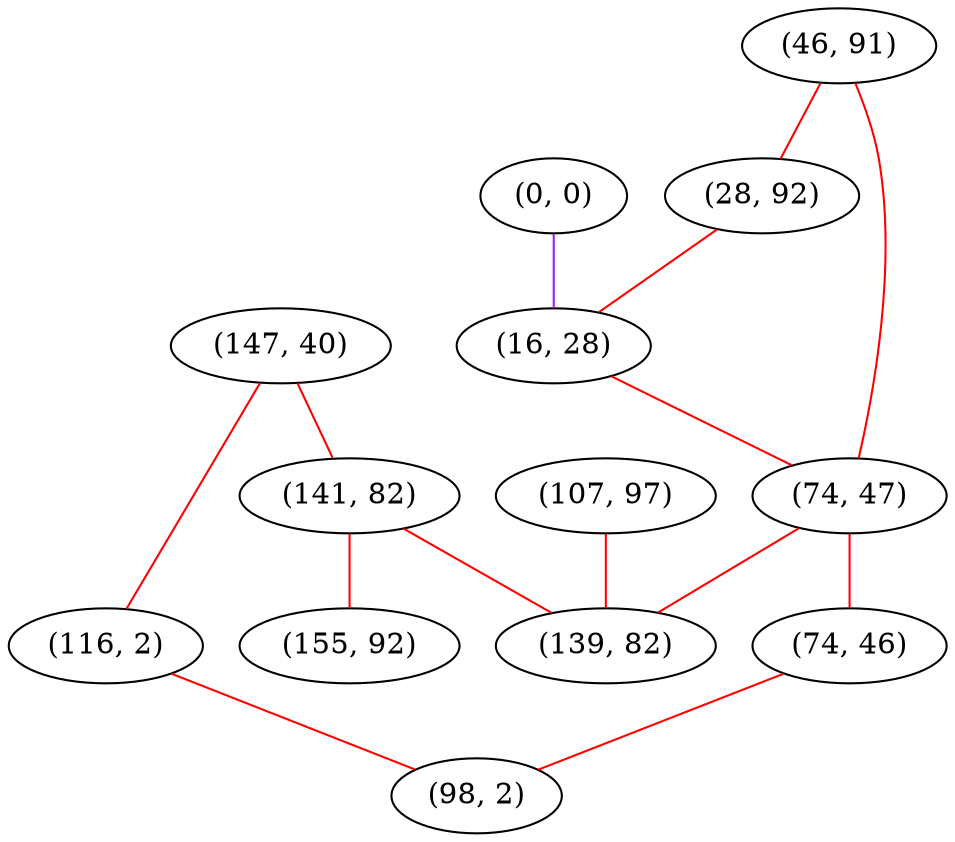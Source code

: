 graph "" {
"(147, 40)";
"(46, 91)";
"(0, 0)";
"(116, 2)";
"(28, 92)";
"(16, 28)";
"(74, 47)";
"(74, 46)";
"(107, 97)";
"(141, 82)";
"(98, 2)";
"(139, 82)";
"(155, 92)";
"(147, 40)" -- "(116, 2)"  [color=red, key=0, weight=1];
"(147, 40)" -- "(141, 82)"  [color=red, key=0, weight=1];
"(46, 91)" -- "(74, 47)"  [color=red, key=0, weight=1];
"(46, 91)" -- "(28, 92)"  [color=red, key=0, weight=1];
"(0, 0)" -- "(16, 28)"  [color=purple, key=0, weight=4];
"(116, 2)" -- "(98, 2)"  [color=red, key=0, weight=1];
"(28, 92)" -- "(16, 28)"  [color=red, key=0, weight=1];
"(16, 28)" -- "(74, 47)"  [color=red, key=0, weight=1];
"(74, 47)" -- "(139, 82)"  [color=red, key=0, weight=1];
"(74, 47)" -- "(74, 46)"  [color=red, key=0, weight=1];
"(74, 46)" -- "(98, 2)"  [color=red, key=0, weight=1];
"(107, 97)" -- "(139, 82)"  [color=red, key=0, weight=1];
"(141, 82)" -- "(139, 82)"  [color=red, key=0, weight=1];
"(141, 82)" -- "(155, 92)"  [color=red, key=0, weight=1];
}
